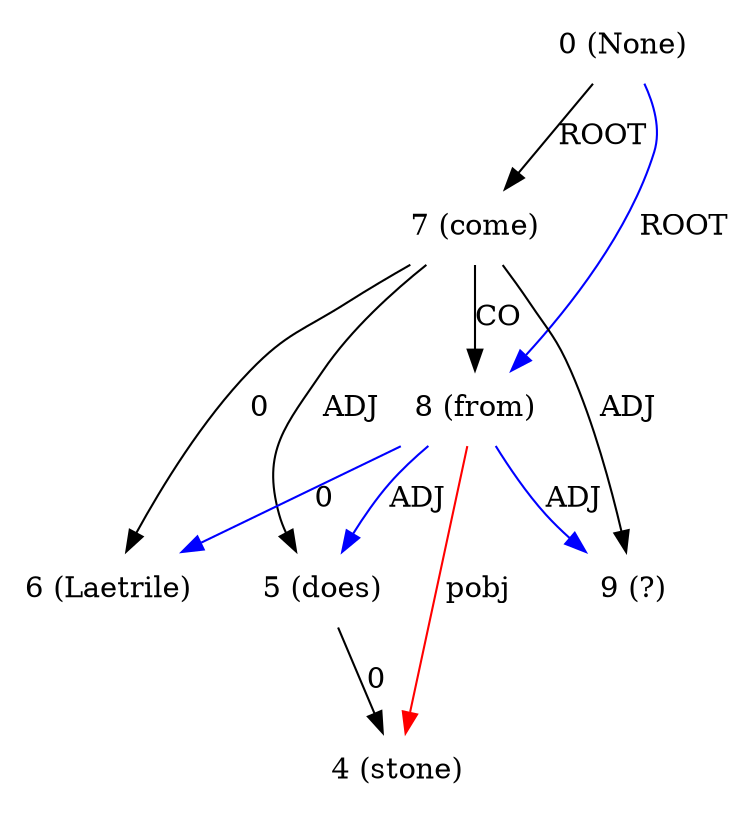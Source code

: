 digraph G{
edge [dir=forward]
node [shape=plaintext]

0 [label="0 (None)"]
0 -> 7 [label="ROOT"]
0 -> 8 [label="ROOT", color="blue"]
4 [label="4 (stone)"]
8 -> 4 [label="pobj", color="red"]
5 [label="5 (does)"]
5 -> 4 [label="0"]
6 [label="6 (Laetrile)"]
7 [label="7 (come)"]
7 -> 8 [label="CO"]
7 -> 6 [label="0"]
7 -> 5 [label="ADJ"]
7 -> 9 [label="ADJ"]
8 [label="8 (from)"]
8 -> 6 [label="0", color="blue"]
8 -> 5 [label="ADJ", color="blue"]
8 -> 9 [label="ADJ", color="blue"]
9 [label="9 (?)"]
}
